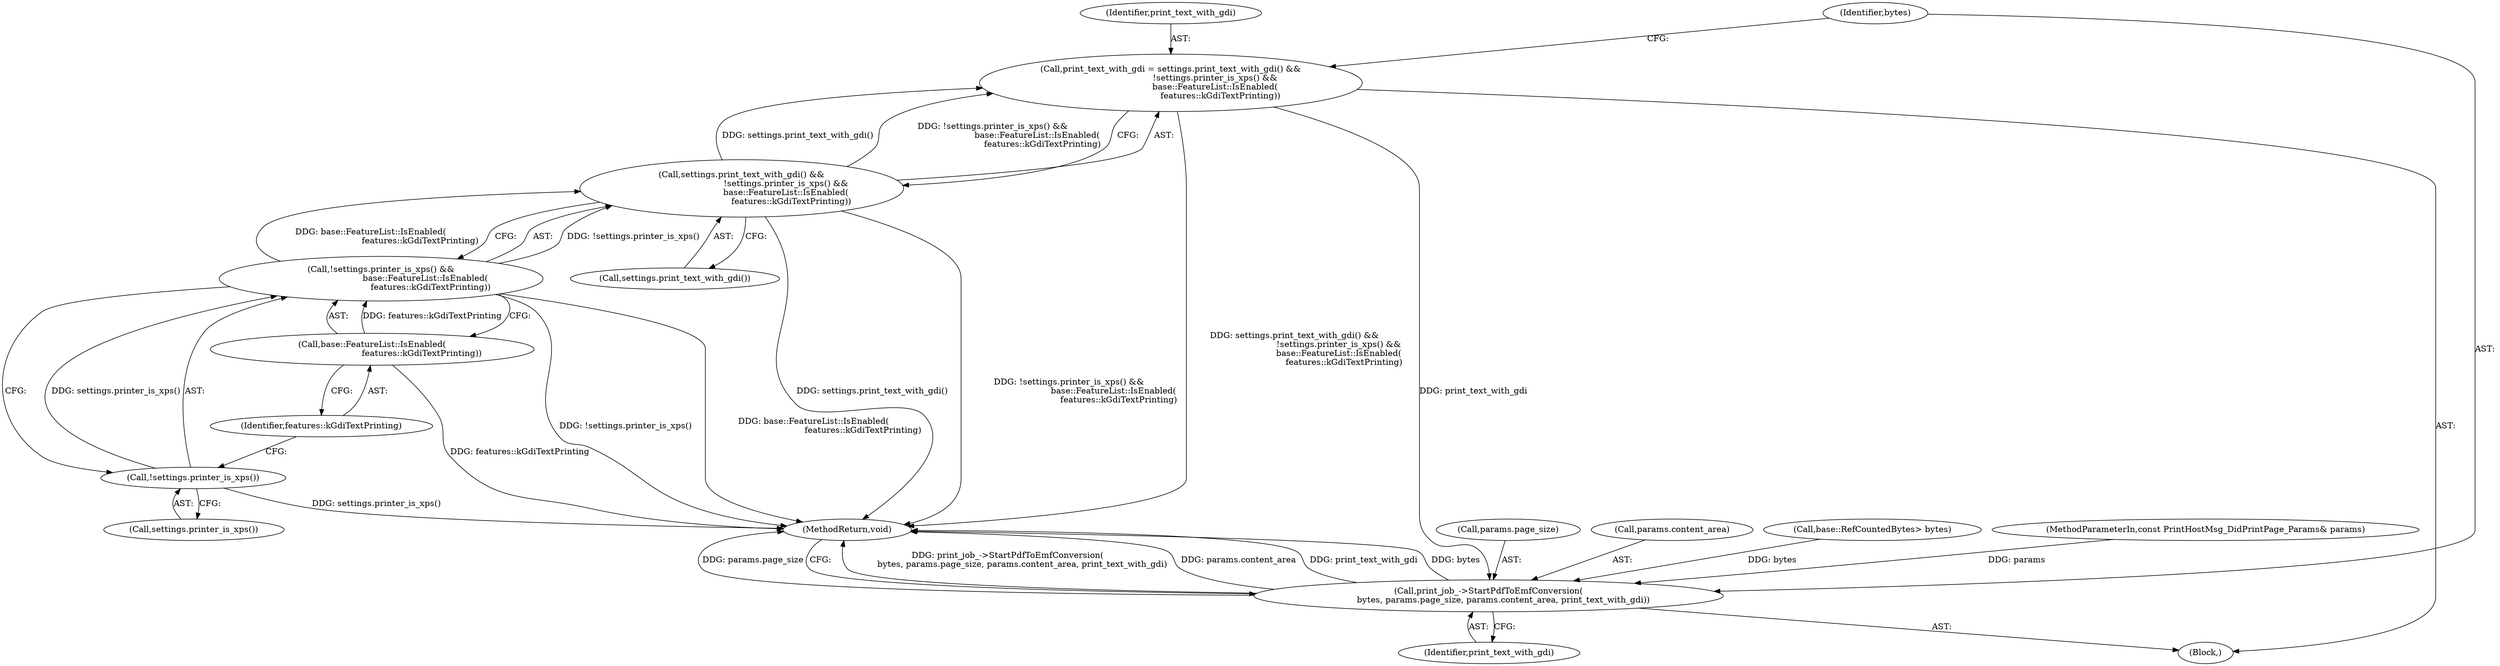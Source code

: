 digraph "1_Chrome_9c391ac04f9ac478c8b0e43b359c2b43a6c892ab_4@del" {
"1000260" [label="(Call,print_text_with_gdi = settings.print_text_with_gdi() &&\n                                 !settings.printer_is_xps() &&\n                                 base::FeatureList::IsEnabled(\n                                     features::kGdiTextPrinting))"];
"1000262" [label="(Call,settings.print_text_with_gdi() &&\n                                 !settings.printer_is_xps() &&\n                                 base::FeatureList::IsEnabled(\n                                     features::kGdiTextPrinting))"];
"1000264" [label="(Call,!settings.printer_is_xps() &&\n                                 base::FeatureList::IsEnabled(\n                                     features::kGdiTextPrinting))"];
"1000265" [label="(Call,!settings.printer_is_xps())"];
"1000267" [label="(Call,base::FeatureList::IsEnabled(\n                                     features::kGdiTextPrinting))"];
"1000269" [label="(Call,print_job_->StartPdfToEmfConversion(\n           bytes, params.page_size, params.content_area, print_text_with_gdi))"];
"1000269" [label="(Call,print_job_->StartPdfToEmfConversion(\n           bytes, params.page_size, params.content_area, print_text_with_gdi))"];
"1000266" [label="(Call,settings.printer_is_xps())"];
"1000264" [label="(Call,!settings.printer_is_xps() &&\n                                 base::FeatureList::IsEnabled(\n                                     features::kGdiTextPrinting))"];
"1000277" [label="(Identifier,print_text_with_gdi)"];
"1000260" [label="(Call,print_text_with_gdi = settings.print_text_with_gdi() &&\n                                 !settings.printer_is_xps() &&\n                                 base::FeatureList::IsEnabled(\n                                     features::kGdiTextPrinting))"];
"1000278" [label="(MethodReturn,void)"];
"1000271" [label="(Call,params.page_size)"];
"1000274" [label="(Call,params.content_area)"];
"1000217" [label="(Call,base::RefCountedBytes> bytes)"];
"1000102" [label="(MethodParameterIn,const PrintHostMsg_DidPrintPage_Params& params)"];
"1000270" [label="(Identifier,bytes)"];
"1000261" [label="(Identifier,print_text_with_gdi)"];
"1000262" [label="(Call,settings.print_text_with_gdi() &&\n                                 !settings.printer_is_xps() &&\n                                 base::FeatureList::IsEnabled(\n                                     features::kGdiTextPrinting))"];
"1000263" [label="(Call,settings.print_text_with_gdi())"];
"1000267" [label="(Call,base::FeatureList::IsEnabled(\n                                     features::kGdiTextPrinting))"];
"1000265" [label="(Call,!settings.printer_is_xps())"];
"1000268" [label="(Identifier,features::kGdiTextPrinting)"];
"1000258" [label="(Block,)"];
"1000260" -> "1000258"  [label="AST: "];
"1000260" -> "1000262"  [label="CFG: "];
"1000261" -> "1000260"  [label="AST: "];
"1000262" -> "1000260"  [label="AST: "];
"1000270" -> "1000260"  [label="CFG: "];
"1000260" -> "1000278"  [label="DDG: settings.print_text_with_gdi() &&\n                                 !settings.printer_is_xps() &&\n                                 base::FeatureList::IsEnabled(\n                                     features::kGdiTextPrinting)"];
"1000262" -> "1000260"  [label="DDG: settings.print_text_with_gdi()"];
"1000262" -> "1000260"  [label="DDG: !settings.printer_is_xps() &&\n                                 base::FeatureList::IsEnabled(\n                                     features::kGdiTextPrinting)"];
"1000260" -> "1000269"  [label="DDG: print_text_with_gdi"];
"1000262" -> "1000263"  [label="CFG: "];
"1000262" -> "1000264"  [label="CFG: "];
"1000263" -> "1000262"  [label="AST: "];
"1000264" -> "1000262"  [label="AST: "];
"1000262" -> "1000278"  [label="DDG: settings.print_text_with_gdi()"];
"1000262" -> "1000278"  [label="DDG: !settings.printer_is_xps() &&\n                                 base::FeatureList::IsEnabled(\n                                     features::kGdiTextPrinting)"];
"1000264" -> "1000262"  [label="DDG: !settings.printer_is_xps()"];
"1000264" -> "1000262"  [label="DDG: base::FeatureList::IsEnabled(\n                                     features::kGdiTextPrinting)"];
"1000264" -> "1000265"  [label="CFG: "];
"1000264" -> "1000267"  [label="CFG: "];
"1000265" -> "1000264"  [label="AST: "];
"1000267" -> "1000264"  [label="AST: "];
"1000264" -> "1000278"  [label="DDG: !settings.printer_is_xps()"];
"1000264" -> "1000278"  [label="DDG: base::FeatureList::IsEnabled(\n                                     features::kGdiTextPrinting)"];
"1000265" -> "1000264"  [label="DDG: settings.printer_is_xps()"];
"1000267" -> "1000264"  [label="DDG: features::kGdiTextPrinting"];
"1000265" -> "1000266"  [label="CFG: "];
"1000266" -> "1000265"  [label="AST: "];
"1000268" -> "1000265"  [label="CFG: "];
"1000265" -> "1000278"  [label="DDG: settings.printer_is_xps()"];
"1000267" -> "1000268"  [label="CFG: "];
"1000268" -> "1000267"  [label="AST: "];
"1000267" -> "1000278"  [label="DDG: features::kGdiTextPrinting"];
"1000269" -> "1000258"  [label="AST: "];
"1000269" -> "1000277"  [label="CFG: "];
"1000270" -> "1000269"  [label="AST: "];
"1000271" -> "1000269"  [label="AST: "];
"1000274" -> "1000269"  [label="AST: "];
"1000277" -> "1000269"  [label="AST: "];
"1000278" -> "1000269"  [label="CFG: "];
"1000269" -> "1000278"  [label="DDG: print_job_->StartPdfToEmfConversion(\n           bytes, params.page_size, params.content_area, print_text_with_gdi)"];
"1000269" -> "1000278"  [label="DDG: params.content_area"];
"1000269" -> "1000278"  [label="DDG: print_text_with_gdi"];
"1000269" -> "1000278"  [label="DDG: bytes"];
"1000269" -> "1000278"  [label="DDG: params.page_size"];
"1000217" -> "1000269"  [label="DDG: bytes"];
"1000102" -> "1000269"  [label="DDG: params"];
}
